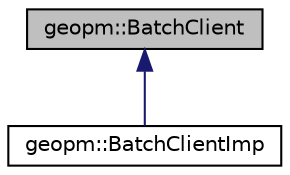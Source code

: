 digraph "geopm::BatchClient"
{
 // LATEX_PDF_SIZE
  edge [fontname="Helvetica",fontsize="10",labelfontname="Helvetica",labelfontsize="10"];
  node [fontname="Helvetica",fontsize="10",shape=record];
  Node1 [label="geopm::BatchClient",height=0.2,width=0.4,color="black", fillcolor="grey75", style="filled", fontcolor="black",tooltip="Interface that will attach to a batch server. The batch server that it connects to is typically creat..."];
  Node1 -> Node2 [dir="back",color="midnightblue",fontsize="10",style="solid",fontname="Helvetica"];
  Node2 [label="geopm::BatchClientImp",height=0.2,width=0.4,color="black", fillcolor="white", style="filled",URL="$classgeopm_1_1_batch_client_imp.html",tooltip=" "];
}
